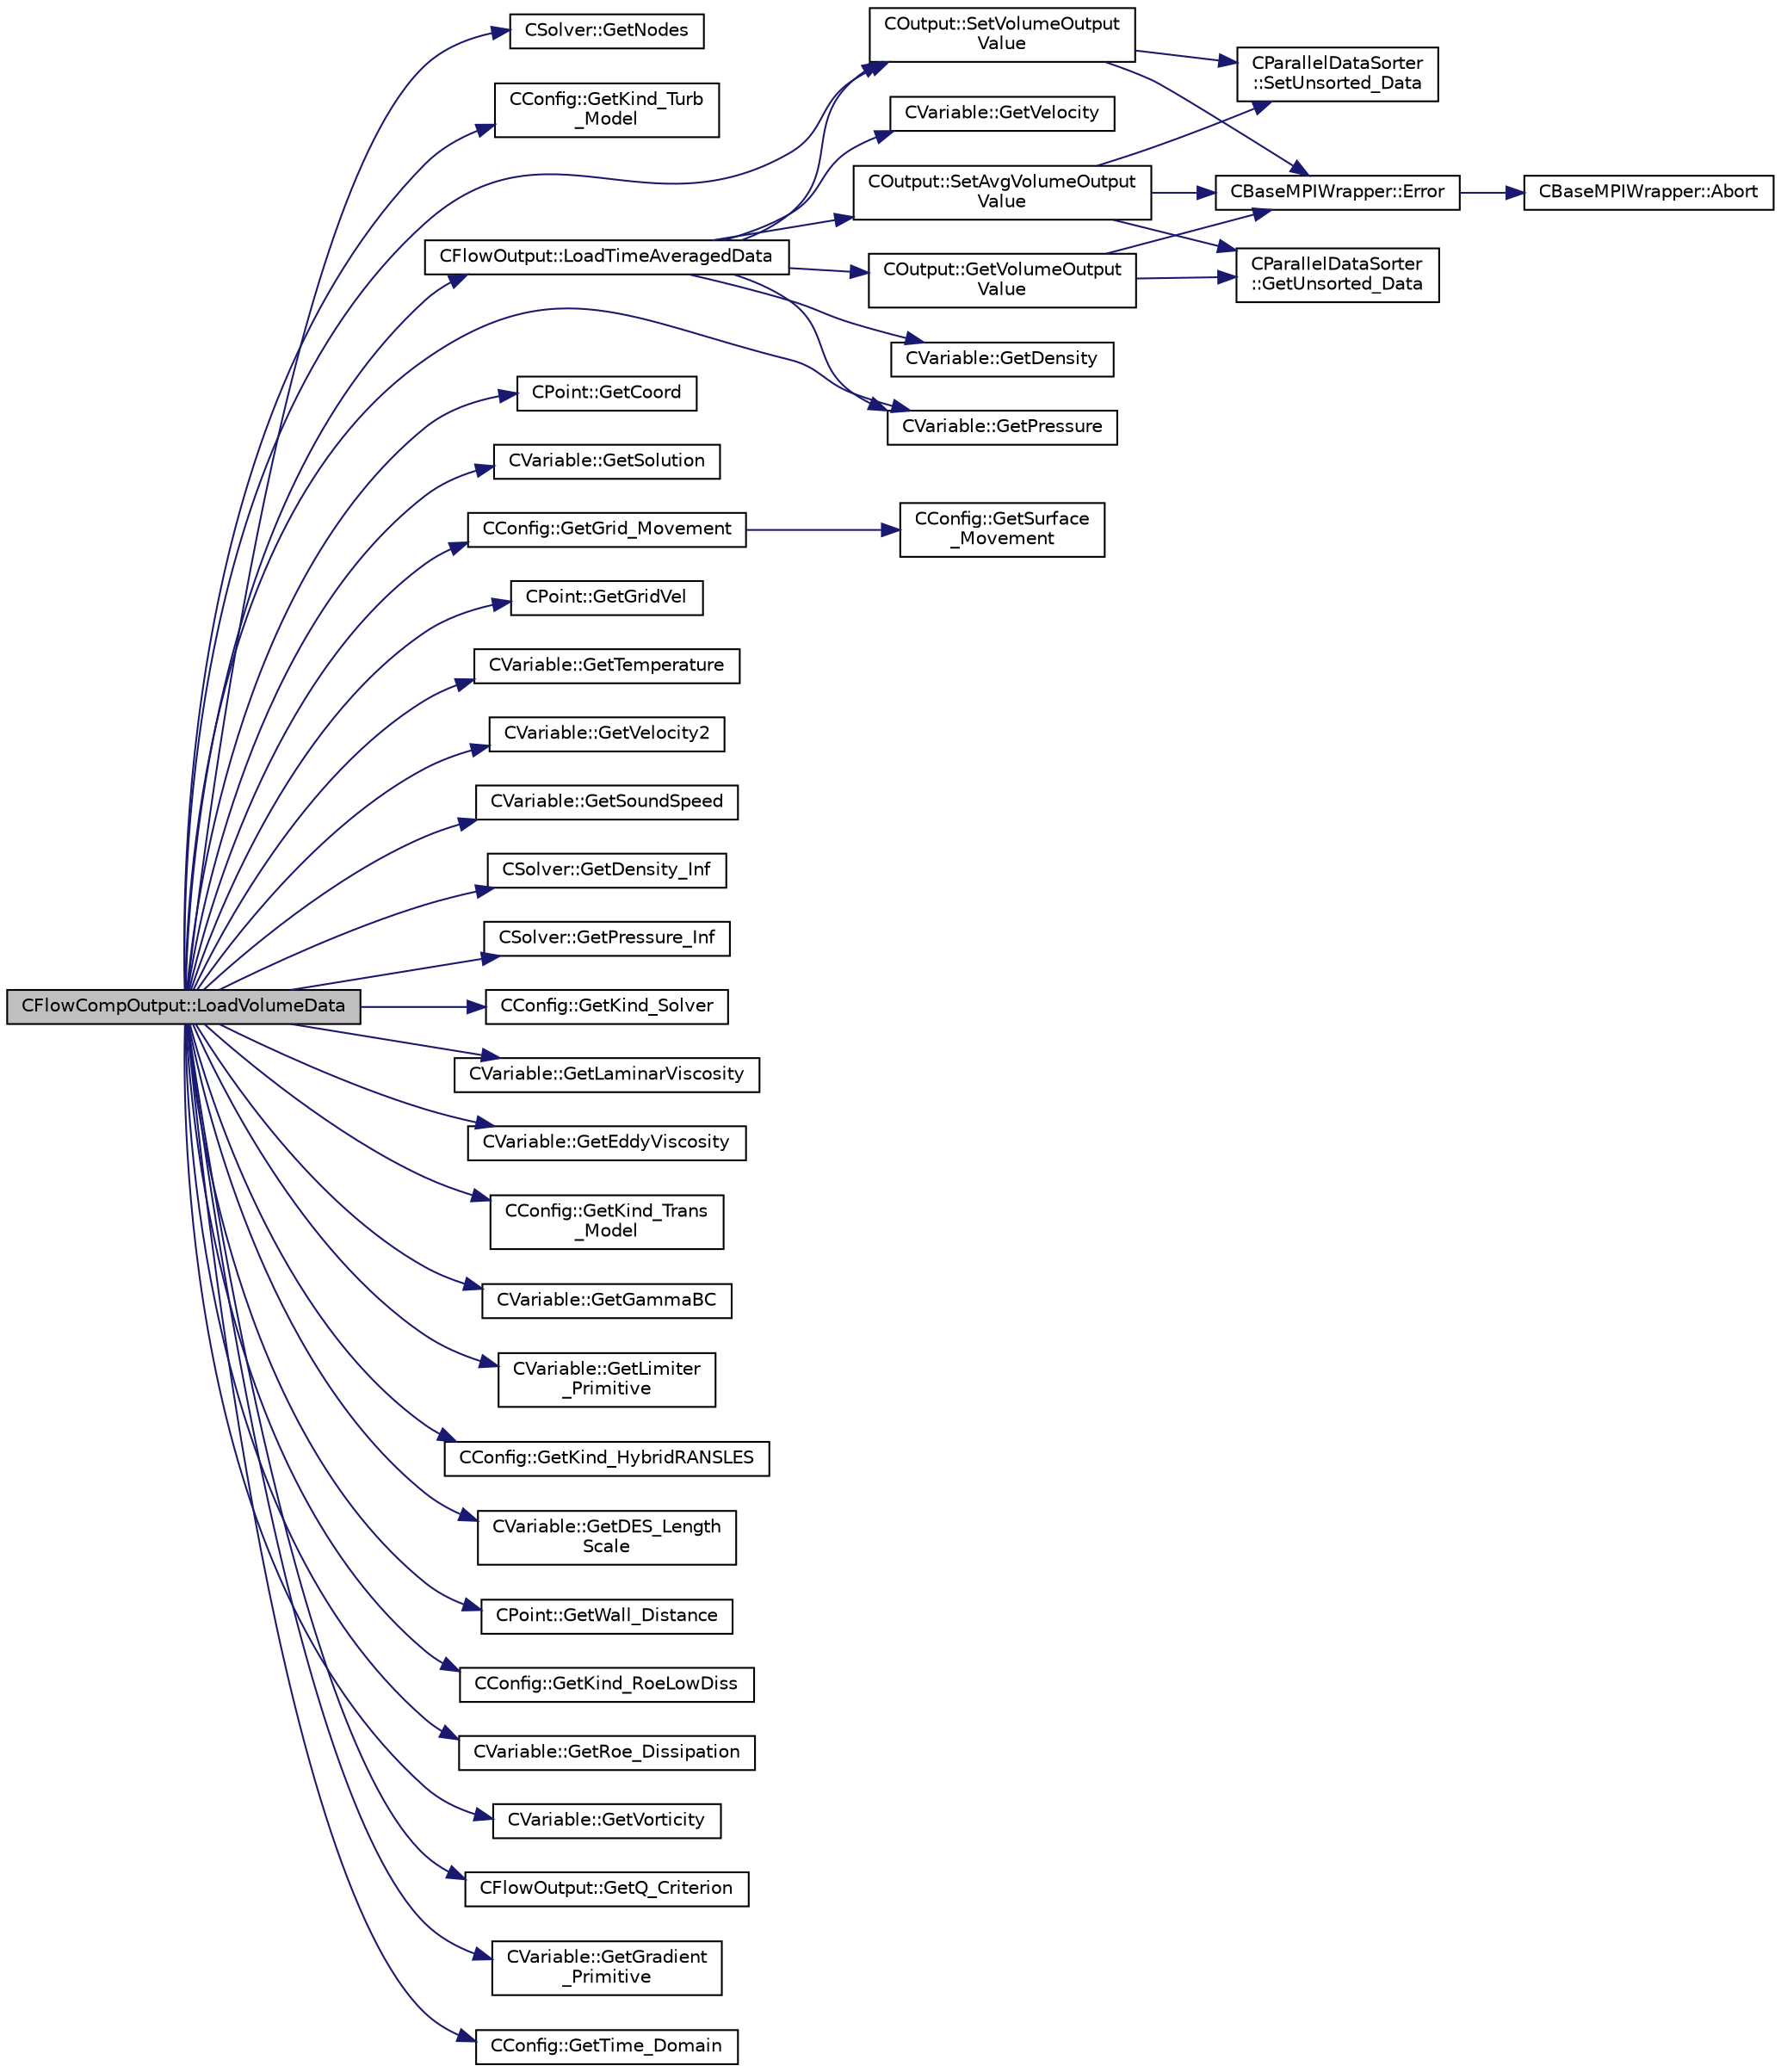 digraph "CFlowCompOutput::LoadVolumeData"
{
  edge [fontname="Helvetica",fontsize="10",labelfontname="Helvetica",labelfontsize="10"];
  node [fontname="Helvetica",fontsize="10",shape=record];
  rankdir="LR";
  Node136 [label="CFlowCompOutput::LoadVolumeData",height=0.2,width=0.4,color="black", fillcolor="grey75", style="filled", fontcolor="black"];
  Node136 -> Node137 [color="midnightblue",fontsize="10",style="solid",fontname="Helvetica"];
  Node137 [label="CSolver::GetNodes",height=0.2,width=0.4,color="black", fillcolor="white", style="filled",URL="$class_c_solver.html#af3198e52a2ea377bb765647b5e697197",tooltip="Allow outside access to the nodes of the solver, containing conservatives, primitives, etc. "];
  Node136 -> Node138 [color="midnightblue",fontsize="10",style="solid",fontname="Helvetica"];
  Node138 [label="CConfig::GetKind_Turb\l_Model",height=0.2,width=0.4,color="black", fillcolor="white", style="filled",URL="$class_c_config.html#a40aaed07fc5844d505d2c0b7076594d7",tooltip="Get the kind of the turbulence model. "];
  Node136 -> Node139 [color="midnightblue",fontsize="10",style="solid",fontname="Helvetica"];
  Node139 [label="COutput::SetVolumeOutput\lValue",height=0.2,width=0.4,color="black", fillcolor="white", style="filled",URL="$class_c_output.html#a4a1f51fb07438c871f3f2d6c21daf9c6",tooltip="Set the value of a volume output field. "];
  Node139 -> Node140 [color="midnightblue",fontsize="10",style="solid",fontname="Helvetica"];
  Node140 [label="CParallelDataSorter\l::SetUnsorted_Data",height=0.2,width=0.4,color="black", fillcolor="white", style="filled",URL="$class_c_parallel_data_sorter.html#a39d39c9fa273f200c9c712dca1db81a3",tooltip="Set the value of a specific field at a point. ::PrepareSendBuffers must be called before using this f..."];
  Node139 -> Node141 [color="midnightblue",fontsize="10",style="solid",fontname="Helvetica"];
  Node141 [label="CBaseMPIWrapper::Error",height=0.2,width=0.4,color="black", fillcolor="white", style="filled",URL="$class_c_base_m_p_i_wrapper.html#a04457c47629bda56704e6a8804833eeb"];
  Node141 -> Node142 [color="midnightblue",fontsize="10",style="solid",fontname="Helvetica"];
  Node142 [label="CBaseMPIWrapper::Abort",height=0.2,width=0.4,color="black", fillcolor="white", style="filled",URL="$class_c_base_m_p_i_wrapper.html#a21ef5681e2acb532d345e9bab173ef07"];
  Node136 -> Node143 [color="midnightblue",fontsize="10",style="solid",fontname="Helvetica"];
  Node143 [label="CPoint::GetCoord",height=0.2,width=0.4,color="black", fillcolor="white", style="filled",URL="$class_c_point.html#a95fe081d22e96e190cb3edcbf0d6525f",tooltip="Get the coordinates dor the control volume. "];
  Node136 -> Node144 [color="midnightblue",fontsize="10",style="solid",fontname="Helvetica"];
  Node144 [label="CVariable::GetSolution",height=0.2,width=0.4,color="black", fillcolor="white", style="filled",URL="$class_c_variable.html#a261483e39c23c1de7cb9aea7e917c121",tooltip="Get the solution. "];
  Node136 -> Node145 [color="midnightblue",fontsize="10",style="solid",fontname="Helvetica"];
  Node145 [label="CConfig::GetGrid_Movement",height=0.2,width=0.4,color="black", fillcolor="white", style="filled",URL="$class_c_config.html#a65f49bf3888539804cc0ceac28a32923",tooltip="Get information about the grid movement. "];
  Node145 -> Node146 [color="midnightblue",fontsize="10",style="solid",fontname="Helvetica"];
  Node146 [label="CConfig::GetSurface\l_Movement",height=0.2,width=0.4,color="black", fillcolor="white", style="filled",URL="$class_c_config.html#a67dbc09d0ad95072023d7f356333d6c8",tooltip="Get information about deforming markers. "];
  Node136 -> Node147 [color="midnightblue",fontsize="10",style="solid",fontname="Helvetica"];
  Node147 [label="CPoint::GetGridVel",height=0.2,width=0.4,color="black", fillcolor="white", style="filled",URL="$class_c_point.html#a62ec636f4a05ac578b582a053e8553f9",tooltip="Get the value of the grid velocity at the point. "];
  Node136 -> Node148 [color="midnightblue",fontsize="10",style="solid",fontname="Helvetica"];
  Node148 [label="CVariable::GetPressure",height=0.2,width=0.4,color="black", fillcolor="white", style="filled",URL="$class_c_variable.html#ad08820234eeedeb13105e603af2c67ad",tooltip="A virtual member. "];
  Node136 -> Node149 [color="midnightblue",fontsize="10",style="solid",fontname="Helvetica"];
  Node149 [label="CVariable::GetTemperature",height=0.2,width=0.4,color="black", fillcolor="white", style="filled",URL="$class_c_variable.html#a21a72a13ee2eb461b8c439c8eb4fce19",tooltip="A virtual member. "];
  Node136 -> Node150 [color="midnightblue",fontsize="10",style="solid",fontname="Helvetica"];
  Node150 [label="CVariable::GetVelocity2",height=0.2,width=0.4,color="black", fillcolor="white", style="filled",URL="$class_c_variable.html#adb479547c54adc328bd5a058b0513b6e",tooltip="A virtual member. "];
  Node136 -> Node151 [color="midnightblue",fontsize="10",style="solid",fontname="Helvetica"];
  Node151 [label="CVariable::GetSoundSpeed",height=0.2,width=0.4,color="black", fillcolor="white", style="filled",URL="$class_c_variable.html#accd7f99df9e45684edbc57057fbb0270",tooltip="A virtual member. "];
  Node136 -> Node152 [color="midnightblue",fontsize="10",style="solid",fontname="Helvetica"];
  Node152 [label="CSolver::GetDensity_Inf",height=0.2,width=0.4,color="black", fillcolor="white", style="filled",URL="$class_c_solver.html#a8db8db096fdfb8bd067a2b1adeb8d5b6",tooltip="A virtual member. "];
  Node136 -> Node153 [color="midnightblue",fontsize="10",style="solid",fontname="Helvetica"];
  Node153 [label="CSolver::GetPressure_Inf",height=0.2,width=0.4,color="black", fillcolor="white", style="filled",URL="$class_c_solver.html#afeaf42e0257b9b7e1bab7d090b44282f",tooltip="A virtual member. "];
  Node136 -> Node154 [color="midnightblue",fontsize="10",style="solid",fontname="Helvetica"];
  Node154 [label="CConfig::GetKind_Solver",height=0.2,width=0.4,color="black", fillcolor="white", style="filled",URL="$class_c_config.html#a0e2628fc803f14ec6179427ee02e8655",tooltip="Governing equations of the flow (it can be different from the run time equation). ..."];
  Node136 -> Node155 [color="midnightblue",fontsize="10",style="solid",fontname="Helvetica"];
  Node155 [label="CVariable::GetLaminarViscosity",height=0.2,width=0.4,color="black", fillcolor="white", style="filled",URL="$class_c_variable.html#a0acbe55ca86de2c0205ae921193e9e95",tooltip="A virtual member. "];
  Node136 -> Node156 [color="midnightblue",fontsize="10",style="solid",fontname="Helvetica"];
  Node156 [label="CVariable::GetEddyViscosity",height=0.2,width=0.4,color="black", fillcolor="white", style="filled",URL="$class_c_variable.html#adae2e4228e113624b7ab1f9ab1a493c6",tooltip="A virtual member. "];
  Node136 -> Node157 [color="midnightblue",fontsize="10",style="solid",fontname="Helvetica"];
  Node157 [label="CConfig::GetKind_Trans\l_Model",height=0.2,width=0.4,color="black", fillcolor="white", style="filled",URL="$class_c_config.html#a362c61be9d6c43c8913d7379c6fd2300",tooltip="Get the kind of the transition model. "];
  Node136 -> Node158 [color="midnightblue",fontsize="10",style="solid",fontname="Helvetica"];
  Node158 [label="CVariable::GetGammaBC",height=0.2,width=0.4,color="black", fillcolor="white", style="filled",URL="$class_c_variable.html#a1562017359bf3af4062c1255ba508d1a",tooltip="A virtual member. "];
  Node136 -> Node159 [color="midnightblue",fontsize="10",style="solid",fontname="Helvetica"];
  Node159 [label="CVariable::GetLimiter\l_Primitive",height=0.2,width=0.4,color="black", fillcolor="white", style="filled",URL="$class_c_variable.html#a16ceb9b6d42113b37bb6f19652b22ed4",tooltip="A virtual member. "];
  Node136 -> Node160 [color="midnightblue",fontsize="10",style="solid",fontname="Helvetica"];
  Node160 [label="CConfig::GetKind_HybridRANSLES",height=0.2,width=0.4,color="black", fillcolor="white", style="filled",URL="$class_c_config.html#a2dae056d1f8e3385d25e6fbc251f0100",tooltip="Get the Kind of Hybrid RANS/LES. "];
  Node136 -> Node161 [color="midnightblue",fontsize="10",style="solid",fontname="Helvetica"];
  Node161 [label="CVariable::GetDES_Length\lScale",height=0.2,width=0.4,color="black", fillcolor="white", style="filled",URL="$class_c_variable.html#a063db38a4dba2d53a2d76eedfce3e6a0",tooltip="A virtual member. "];
  Node136 -> Node162 [color="midnightblue",fontsize="10",style="solid",fontname="Helvetica"];
  Node162 [label="CPoint::GetWall_Distance",height=0.2,width=0.4,color="black", fillcolor="white", style="filled",URL="$class_c_point.html#a2ec241bcb847e4bae03e8df907a18b15",tooltip="Get the value of the distance to the nearest wall. "];
  Node136 -> Node163 [color="midnightblue",fontsize="10",style="solid",fontname="Helvetica"];
  Node163 [label="CConfig::GetKind_RoeLowDiss",height=0.2,width=0.4,color="black", fillcolor="white", style="filled",URL="$class_c_config.html#ac5bec4548aaef1effa84ad7a3a038e35",tooltip="Get the Kind of Roe Low Dissipation Scheme for Unsteady flows. "];
  Node136 -> Node164 [color="midnightblue",fontsize="10",style="solid",fontname="Helvetica"];
  Node164 [label="CVariable::GetRoe_Dissipation",height=0.2,width=0.4,color="black", fillcolor="white", style="filled",URL="$class_c_variable.html#a9b161155217e10a3e3f523d6e5f88b1b",tooltip="A virtual member. "];
  Node136 -> Node165 [color="midnightblue",fontsize="10",style="solid",fontname="Helvetica"];
  Node165 [label="CVariable::GetVorticity",height=0.2,width=0.4,color="black", fillcolor="white", style="filled",URL="$class_c_variable.html#a047fd769c6eae7a44a98f71319ef39ae",tooltip="A virtual member. "];
  Node136 -> Node166 [color="midnightblue",fontsize="10",style="solid",fontname="Helvetica"];
  Node166 [label="CFlowOutput::GetQ_Criterion",height=0.2,width=0.4,color="black", fillcolor="white", style="filled",URL="$class_c_flow_output.html#a7aa97f16f08cf9a8307052da8892d054",tooltip="Compute value of the Q criteration for vortex idenfitication. "];
  Node136 -> Node167 [color="midnightblue",fontsize="10",style="solid",fontname="Helvetica"];
  Node167 [label="CVariable::GetGradient\l_Primitive",height=0.2,width=0.4,color="black", fillcolor="white", style="filled",URL="$class_c_variable.html#a8b7f4e020a837b1fe639e8d875f964d5",tooltip="A virtual member. "];
  Node136 -> Node168 [color="midnightblue",fontsize="10",style="solid",fontname="Helvetica"];
  Node168 [label="CConfig::GetTime_Domain",height=0.2,width=0.4,color="black", fillcolor="white", style="filled",URL="$class_c_config.html#a6a11350b3c8d7577318be43cda6f7292",tooltip="Check if the multizone problem is solved for time domain. "];
  Node136 -> Node169 [color="midnightblue",fontsize="10",style="solid",fontname="Helvetica"];
  Node169 [label="CFlowOutput::LoadTimeAveragedData",height=0.2,width=0.4,color="black", fillcolor="white", style="filled",URL="$class_c_flow_output.html#a06e1e2ea379be0a263729736b2108d7c",tooltip="Load the time averaged output fields. "];
  Node169 -> Node170 [color="midnightblue",fontsize="10",style="solid",fontname="Helvetica"];
  Node170 [label="COutput::SetAvgVolumeOutput\lValue",height=0.2,width=0.4,color="black", fillcolor="white", style="filled",URL="$class_c_output.html#a8c931a3df4039f6aaf1af740adde9a3f",tooltip="Set the value of a volume output field. "];
  Node170 -> Node171 [color="midnightblue",fontsize="10",style="solid",fontname="Helvetica"];
  Node171 [label="CParallelDataSorter\l::GetUnsorted_Data",height=0.2,width=0.4,color="black", fillcolor="white", style="filled",URL="$class_c_parallel_data_sorter.html#a28115837a0624f948876110b2fb4a693"];
  Node170 -> Node140 [color="midnightblue",fontsize="10",style="solid",fontname="Helvetica"];
  Node170 -> Node141 [color="midnightblue",fontsize="10",style="solid",fontname="Helvetica"];
  Node169 -> Node172 [color="midnightblue",fontsize="10",style="solid",fontname="Helvetica"];
  Node172 [label="CVariable::GetDensity",height=0.2,width=0.4,color="black", fillcolor="white", style="filled",URL="$class_c_variable.html#a4892ca545884011b7903a8e35c43b43f",tooltip="A virtual member. "];
  Node169 -> Node173 [color="midnightblue",fontsize="10",style="solid",fontname="Helvetica"];
  Node173 [label="CVariable::GetVelocity",height=0.2,width=0.4,color="black", fillcolor="white", style="filled",URL="$class_c_variable.html#a1f5a6919aa7494cf7e752bb1f822a612",tooltip="A virtual member. "];
  Node169 -> Node148 [color="midnightblue",fontsize="10",style="solid",fontname="Helvetica"];
  Node169 -> Node174 [color="midnightblue",fontsize="10",style="solid",fontname="Helvetica"];
  Node174 [label="COutput::GetVolumeOutput\lValue",height=0.2,width=0.4,color="black", fillcolor="white", style="filled",URL="$class_c_output.html#abadccc62b975815018d3c05e3977e69c",tooltip="Set the value of a volume output field. "];
  Node174 -> Node171 [color="midnightblue",fontsize="10",style="solid",fontname="Helvetica"];
  Node174 -> Node141 [color="midnightblue",fontsize="10",style="solid",fontname="Helvetica"];
  Node169 -> Node139 [color="midnightblue",fontsize="10",style="solid",fontname="Helvetica"];
}
